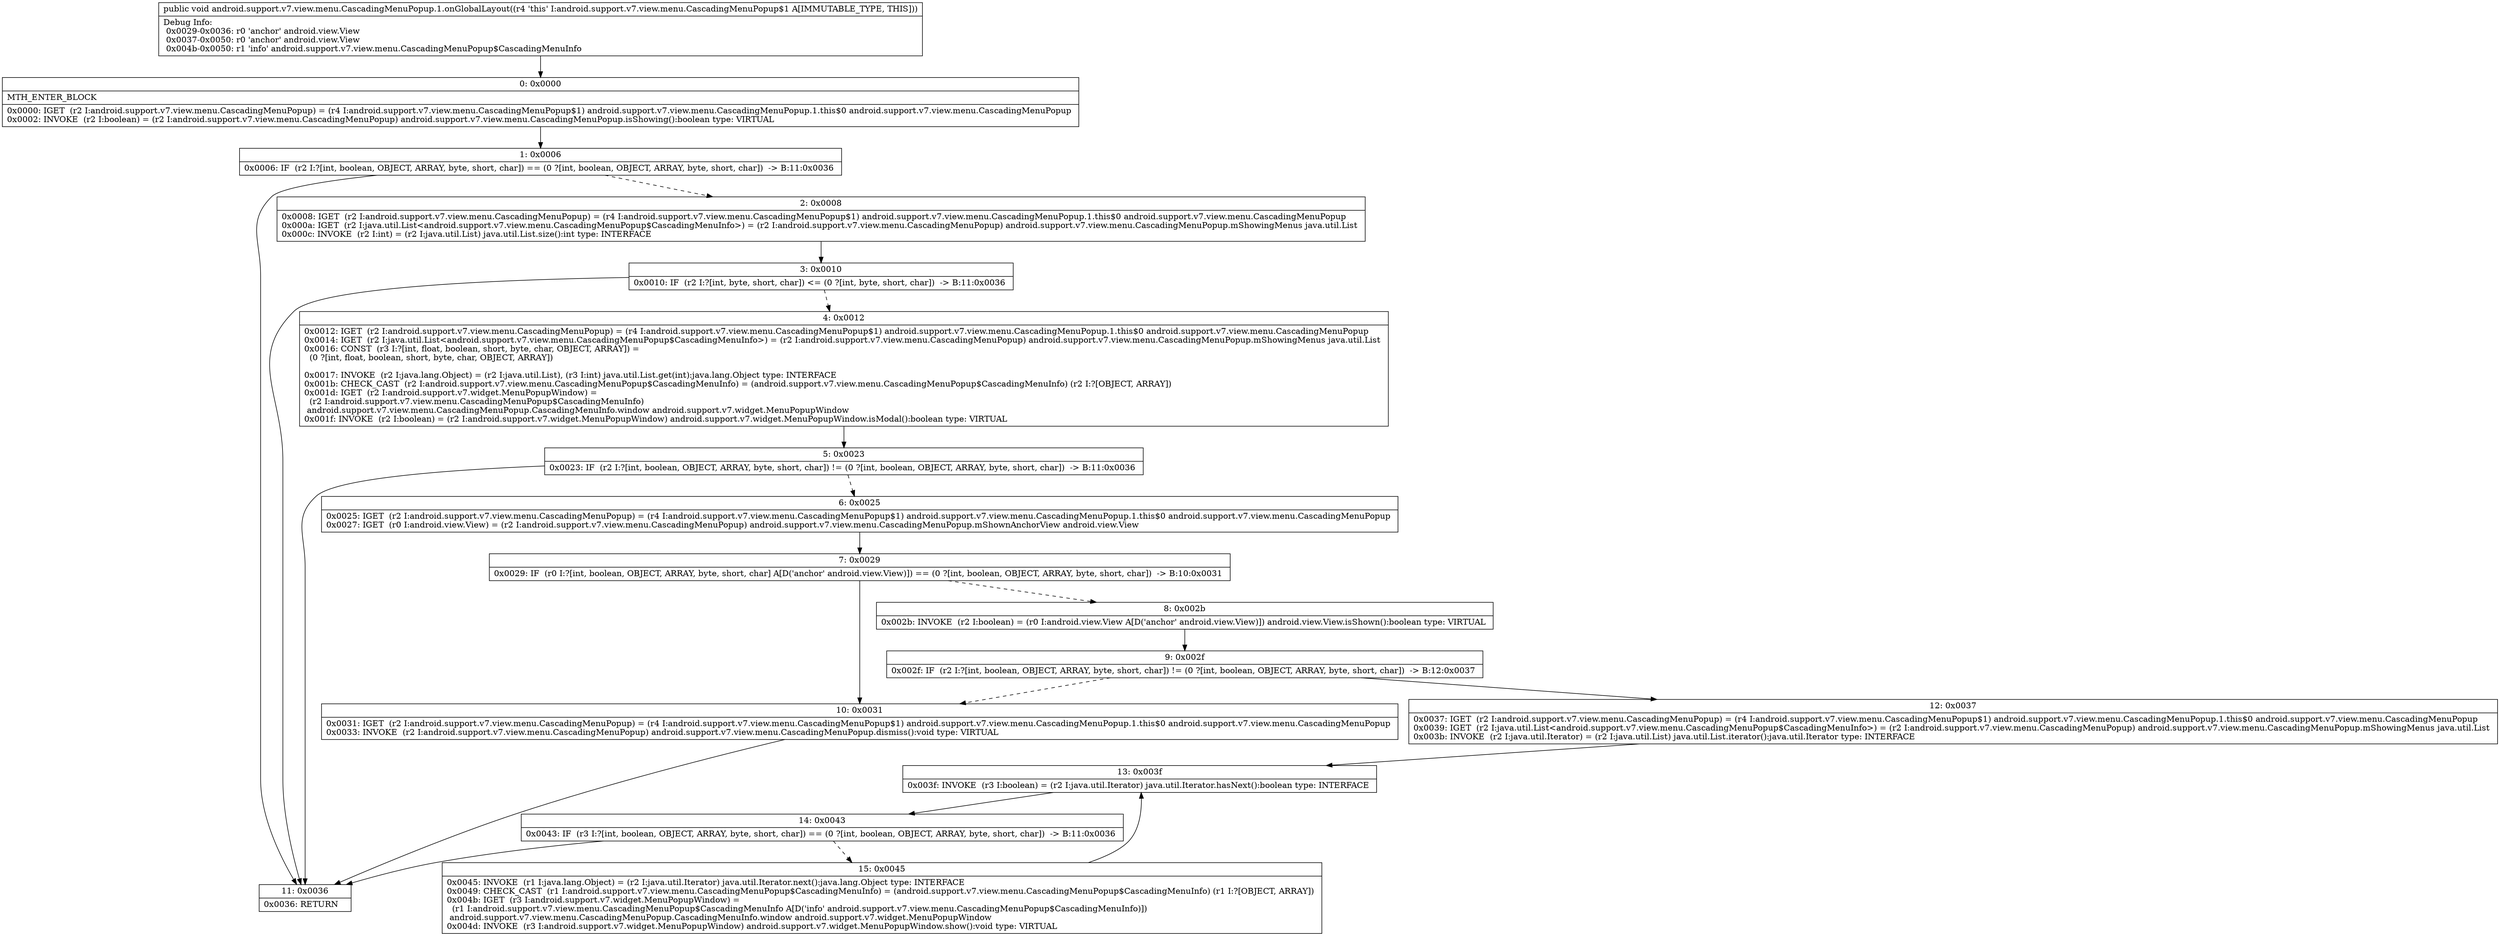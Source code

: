 digraph "CFG forandroid.support.v7.view.menu.CascadingMenuPopup.1.onGlobalLayout()V" {
Node_0 [shape=record,label="{0\:\ 0x0000|MTH_ENTER_BLOCK\l|0x0000: IGET  (r2 I:android.support.v7.view.menu.CascadingMenuPopup) = (r4 I:android.support.v7.view.menu.CascadingMenuPopup$1) android.support.v7.view.menu.CascadingMenuPopup.1.this$0 android.support.v7.view.menu.CascadingMenuPopup \l0x0002: INVOKE  (r2 I:boolean) = (r2 I:android.support.v7.view.menu.CascadingMenuPopup) android.support.v7.view.menu.CascadingMenuPopup.isShowing():boolean type: VIRTUAL \l}"];
Node_1 [shape=record,label="{1\:\ 0x0006|0x0006: IF  (r2 I:?[int, boolean, OBJECT, ARRAY, byte, short, char]) == (0 ?[int, boolean, OBJECT, ARRAY, byte, short, char])  \-\> B:11:0x0036 \l}"];
Node_2 [shape=record,label="{2\:\ 0x0008|0x0008: IGET  (r2 I:android.support.v7.view.menu.CascadingMenuPopup) = (r4 I:android.support.v7.view.menu.CascadingMenuPopup$1) android.support.v7.view.menu.CascadingMenuPopup.1.this$0 android.support.v7.view.menu.CascadingMenuPopup \l0x000a: IGET  (r2 I:java.util.List\<android.support.v7.view.menu.CascadingMenuPopup$CascadingMenuInfo\>) = (r2 I:android.support.v7.view.menu.CascadingMenuPopup) android.support.v7.view.menu.CascadingMenuPopup.mShowingMenus java.util.List \l0x000c: INVOKE  (r2 I:int) = (r2 I:java.util.List) java.util.List.size():int type: INTERFACE \l}"];
Node_3 [shape=record,label="{3\:\ 0x0010|0x0010: IF  (r2 I:?[int, byte, short, char]) \<= (0 ?[int, byte, short, char])  \-\> B:11:0x0036 \l}"];
Node_4 [shape=record,label="{4\:\ 0x0012|0x0012: IGET  (r2 I:android.support.v7.view.menu.CascadingMenuPopup) = (r4 I:android.support.v7.view.menu.CascadingMenuPopup$1) android.support.v7.view.menu.CascadingMenuPopup.1.this$0 android.support.v7.view.menu.CascadingMenuPopup \l0x0014: IGET  (r2 I:java.util.List\<android.support.v7.view.menu.CascadingMenuPopup$CascadingMenuInfo\>) = (r2 I:android.support.v7.view.menu.CascadingMenuPopup) android.support.v7.view.menu.CascadingMenuPopup.mShowingMenus java.util.List \l0x0016: CONST  (r3 I:?[int, float, boolean, short, byte, char, OBJECT, ARRAY]) = \l  (0 ?[int, float, boolean, short, byte, char, OBJECT, ARRAY])\l \l0x0017: INVOKE  (r2 I:java.lang.Object) = (r2 I:java.util.List), (r3 I:int) java.util.List.get(int):java.lang.Object type: INTERFACE \l0x001b: CHECK_CAST  (r2 I:android.support.v7.view.menu.CascadingMenuPopup$CascadingMenuInfo) = (android.support.v7.view.menu.CascadingMenuPopup$CascadingMenuInfo) (r2 I:?[OBJECT, ARRAY]) \l0x001d: IGET  (r2 I:android.support.v7.widget.MenuPopupWindow) = \l  (r2 I:android.support.v7.view.menu.CascadingMenuPopup$CascadingMenuInfo)\l android.support.v7.view.menu.CascadingMenuPopup.CascadingMenuInfo.window android.support.v7.widget.MenuPopupWindow \l0x001f: INVOKE  (r2 I:boolean) = (r2 I:android.support.v7.widget.MenuPopupWindow) android.support.v7.widget.MenuPopupWindow.isModal():boolean type: VIRTUAL \l}"];
Node_5 [shape=record,label="{5\:\ 0x0023|0x0023: IF  (r2 I:?[int, boolean, OBJECT, ARRAY, byte, short, char]) != (0 ?[int, boolean, OBJECT, ARRAY, byte, short, char])  \-\> B:11:0x0036 \l}"];
Node_6 [shape=record,label="{6\:\ 0x0025|0x0025: IGET  (r2 I:android.support.v7.view.menu.CascadingMenuPopup) = (r4 I:android.support.v7.view.menu.CascadingMenuPopup$1) android.support.v7.view.menu.CascadingMenuPopup.1.this$0 android.support.v7.view.menu.CascadingMenuPopup \l0x0027: IGET  (r0 I:android.view.View) = (r2 I:android.support.v7.view.menu.CascadingMenuPopup) android.support.v7.view.menu.CascadingMenuPopup.mShownAnchorView android.view.View \l}"];
Node_7 [shape=record,label="{7\:\ 0x0029|0x0029: IF  (r0 I:?[int, boolean, OBJECT, ARRAY, byte, short, char] A[D('anchor' android.view.View)]) == (0 ?[int, boolean, OBJECT, ARRAY, byte, short, char])  \-\> B:10:0x0031 \l}"];
Node_8 [shape=record,label="{8\:\ 0x002b|0x002b: INVOKE  (r2 I:boolean) = (r0 I:android.view.View A[D('anchor' android.view.View)]) android.view.View.isShown():boolean type: VIRTUAL \l}"];
Node_9 [shape=record,label="{9\:\ 0x002f|0x002f: IF  (r2 I:?[int, boolean, OBJECT, ARRAY, byte, short, char]) != (0 ?[int, boolean, OBJECT, ARRAY, byte, short, char])  \-\> B:12:0x0037 \l}"];
Node_10 [shape=record,label="{10\:\ 0x0031|0x0031: IGET  (r2 I:android.support.v7.view.menu.CascadingMenuPopup) = (r4 I:android.support.v7.view.menu.CascadingMenuPopup$1) android.support.v7.view.menu.CascadingMenuPopup.1.this$0 android.support.v7.view.menu.CascadingMenuPopup \l0x0033: INVOKE  (r2 I:android.support.v7.view.menu.CascadingMenuPopup) android.support.v7.view.menu.CascadingMenuPopup.dismiss():void type: VIRTUAL \l}"];
Node_11 [shape=record,label="{11\:\ 0x0036|0x0036: RETURN   \l}"];
Node_12 [shape=record,label="{12\:\ 0x0037|0x0037: IGET  (r2 I:android.support.v7.view.menu.CascadingMenuPopup) = (r4 I:android.support.v7.view.menu.CascadingMenuPopup$1) android.support.v7.view.menu.CascadingMenuPopup.1.this$0 android.support.v7.view.menu.CascadingMenuPopup \l0x0039: IGET  (r2 I:java.util.List\<android.support.v7.view.menu.CascadingMenuPopup$CascadingMenuInfo\>) = (r2 I:android.support.v7.view.menu.CascadingMenuPopup) android.support.v7.view.menu.CascadingMenuPopup.mShowingMenus java.util.List \l0x003b: INVOKE  (r2 I:java.util.Iterator) = (r2 I:java.util.List) java.util.List.iterator():java.util.Iterator type: INTERFACE \l}"];
Node_13 [shape=record,label="{13\:\ 0x003f|0x003f: INVOKE  (r3 I:boolean) = (r2 I:java.util.Iterator) java.util.Iterator.hasNext():boolean type: INTERFACE \l}"];
Node_14 [shape=record,label="{14\:\ 0x0043|0x0043: IF  (r3 I:?[int, boolean, OBJECT, ARRAY, byte, short, char]) == (0 ?[int, boolean, OBJECT, ARRAY, byte, short, char])  \-\> B:11:0x0036 \l}"];
Node_15 [shape=record,label="{15\:\ 0x0045|0x0045: INVOKE  (r1 I:java.lang.Object) = (r2 I:java.util.Iterator) java.util.Iterator.next():java.lang.Object type: INTERFACE \l0x0049: CHECK_CAST  (r1 I:android.support.v7.view.menu.CascadingMenuPopup$CascadingMenuInfo) = (android.support.v7.view.menu.CascadingMenuPopup$CascadingMenuInfo) (r1 I:?[OBJECT, ARRAY]) \l0x004b: IGET  (r3 I:android.support.v7.widget.MenuPopupWindow) = \l  (r1 I:android.support.v7.view.menu.CascadingMenuPopup$CascadingMenuInfo A[D('info' android.support.v7.view.menu.CascadingMenuPopup$CascadingMenuInfo)])\l android.support.v7.view.menu.CascadingMenuPopup.CascadingMenuInfo.window android.support.v7.widget.MenuPopupWindow \l0x004d: INVOKE  (r3 I:android.support.v7.widget.MenuPopupWindow) android.support.v7.widget.MenuPopupWindow.show():void type: VIRTUAL \l}"];
MethodNode[shape=record,label="{public void android.support.v7.view.menu.CascadingMenuPopup.1.onGlobalLayout((r4 'this' I:android.support.v7.view.menu.CascadingMenuPopup$1 A[IMMUTABLE_TYPE, THIS]))  | Debug Info:\l  0x0029\-0x0036: r0 'anchor' android.view.View\l  0x0037\-0x0050: r0 'anchor' android.view.View\l  0x004b\-0x0050: r1 'info' android.support.v7.view.menu.CascadingMenuPopup$CascadingMenuInfo\l}"];
MethodNode -> Node_0;
Node_0 -> Node_1;
Node_1 -> Node_2[style=dashed];
Node_1 -> Node_11;
Node_2 -> Node_3;
Node_3 -> Node_4[style=dashed];
Node_3 -> Node_11;
Node_4 -> Node_5;
Node_5 -> Node_6[style=dashed];
Node_5 -> Node_11;
Node_6 -> Node_7;
Node_7 -> Node_8[style=dashed];
Node_7 -> Node_10;
Node_8 -> Node_9;
Node_9 -> Node_10[style=dashed];
Node_9 -> Node_12;
Node_10 -> Node_11;
Node_12 -> Node_13;
Node_13 -> Node_14;
Node_14 -> Node_11;
Node_14 -> Node_15[style=dashed];
Node_15 -> Node_13;
}


